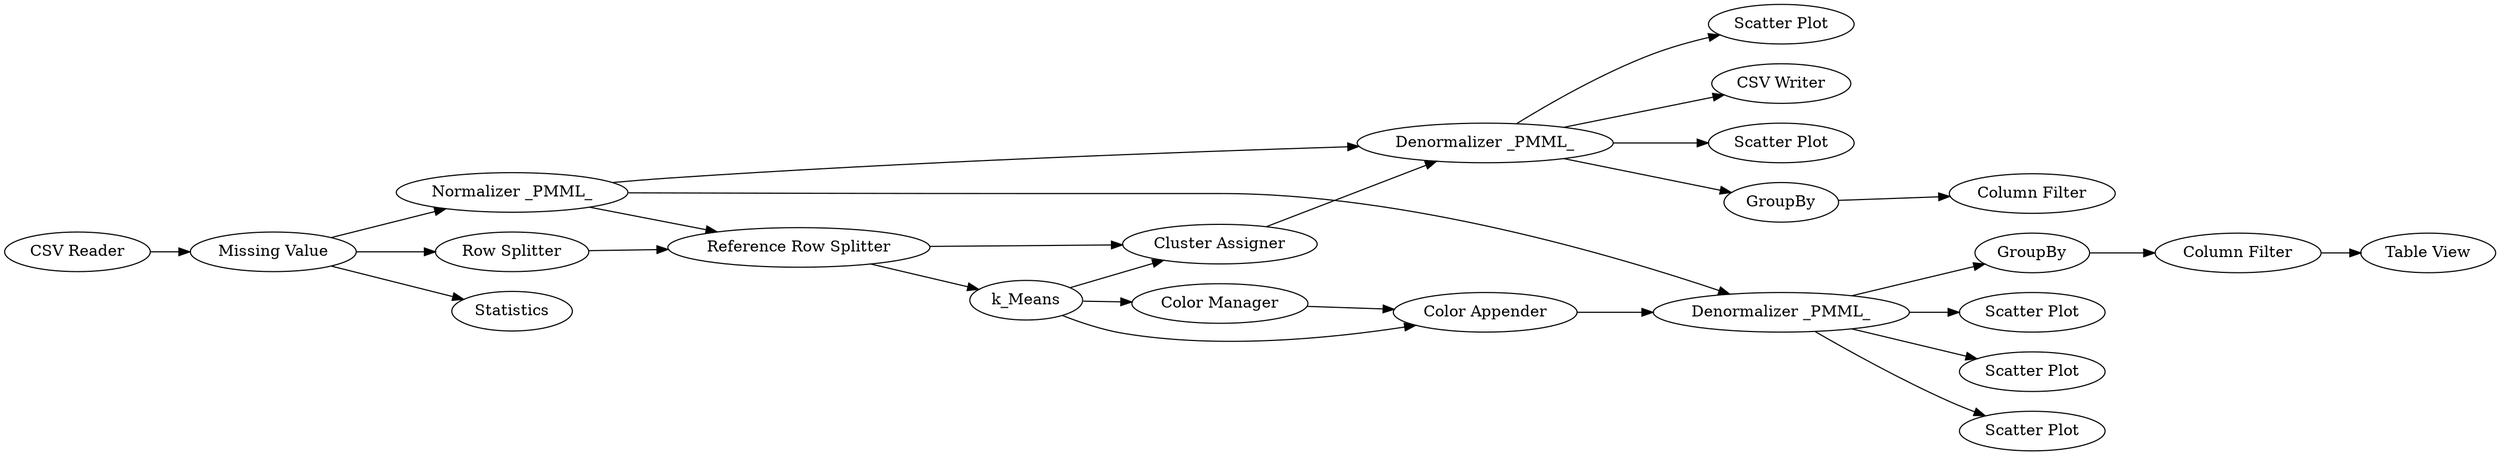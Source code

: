 digraph {
	"-7187652575875070374_53" [label="Reference Row Splitter"]
	"-7187652575875070374_68" [label="Table View"]
	"-7187652575875070374_61" [label="Denormalizer _PMML_"]
	"-7187652575875070374_52" [label="Row Splitter"]
	"-7187652575875070374_64" [label="Scatter Plot"]
	"-7187652575875070374_69" [label="Column Filter"]
	"-7187652575875070374_60" [label="CSV Writer"]
	"-7187652575875070374_56" [label="Color Appender"]
	"-7187652575875070374_48" [label="Missing Value"]
	"-7187652575875070374_65" [label="Scatter Plot"]
	"-7187652575875070374_67" [label="Column Filter"]
	"-7187652575875070374_66" [label=GroupBy]
	"-7187652575875070374_54" [label="Cluster Assigner"]
	"-7187652575875070374_58" [label="Scatter Plot"]
	"-7187652575875070374_62" [label="Scatter Plot"]
	"-7187652575875070374_57" [label="Color Manager"]
	"-7187652575875070374_63" [label="Scatter Plot"]
	"-7187652575875070374_71" [label=GroupBy]
	"-7187652575875070374_47" [label="CSV Reader"]
	"-7187652575875070374_46" [label=Statistics]
	"-7187652575875070374_50" [label=k_Means]
	"-7187652575875070374_49" [label="Normalizer _PMML_"]
	"-7187652575875070374_59" [label="Denormalizer _PMML_"]
	"-7187652575875070374_53" -> "-7187652575875070374_54"
	"-7187652575875070374_61" -> "-7187652575875070374_65"
	"-7187652575875070374_67" -> "-7187652575875070374_68"
	"-7187652575875070374_66" -> "-7187652575875070374_67"
	"-7187652575875070374_47" -> "-7187652575875070374_48"
	"-7187652575875070374_71" -> "-7187652575875070374_69"
	"-7187652575875070374_49" -> "-7187652575875070374_53"
	"-7187652575875070374_53" -> "-7187652575875070374_50"
	"-7187652575875070374_59" -> "-7187652575875070374_64"
	"-7187652575875070374_50" -> "-7187652575875070374_54"
	"-7187652575875070374_61" -> "-7187652575875070374_62"
	"-7187652575875070374_48" -> "-7187652575875070374_52"
	"-7187652575875070374_56" -> "-7187652575875070374_61"
	"-7187652575875070374_59" -> "-7187652575875070374_71"
	"-7187652575875070374_57" -> "-7187652575875070374_56"
	"-7187652575875070374_48" -> "-7187652575875070374_46"
	"-7187652575875070374_49" -> "-7187652575875070374_59"
	"-7187652575875070374_59" -> "-7187652575875070374_63"
	"-7187652575875070374_49" -> "-7187652575875070374_61"
	"-7187652575875070374_61" -> "-7187652575875070374_58"
	"-7187652575875070374_61" -> "-7187652575875070374_66"
	"-7187652575875070374_59" -> "-7187652575875070374_60"
	"-7187652575875070374_54" -> "-7187652575875070374_59"
	"-7187652575875070374_52" -> "-7187652575875070374_53"
	"-7187652575875070374_48" -> "-7187652575875070374_49"
	"-7187652575875070374_50" -> "-7187652575875070374_57"
	"-7187652575875070374_50" -> "-7187652575875070374_56"
	rankdir=LR
}
